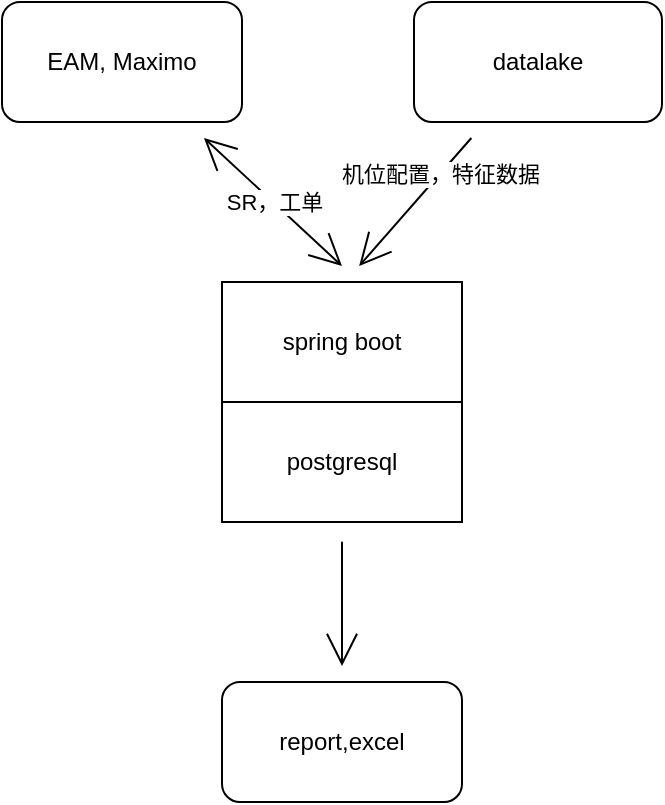 <mxfile version="15.3.5" type="github">
  <diagram id="i3flGWlADwd0WerrgBt4" name="第 1 页">
    <mxGraphModel dx="782" dy="436" grid="1" gridSize="10" guides="1" tooltips="1" connect="1" arrows="1" fold="1" page="1" pageScale="1" pageWidth="827" pageHeight="1169" math="0" shadow="0">
      <root>
        <mxCell id="0" />
        <mxCell id="1" parent="0" />
        <mxCell id="p8xZ4yX1uvpRLc3oljL4-3" value="" style="edgeStyle=none;curved=1;rounded=0;orthogonalLoop=1;jettySize=auto;html=1;endArrow=open;startSize=14;endSize=14;sourcePerimeterSpacing=8;targetPerimeterSpacing=8;" edge="1" parent="1" target="p8xZ4yX1uvpRLc3oljL4-2">
          <mxGeometry relative="1" as="geometry">
            <mxPoint x="410" y="332" as="sourcePoint" />
            <Array as="points">
              <mxPoint x="410" y="320" />
            </Array>
          </mxGeometry>
        </mxCell>
        <mxCell id="p8xZ4yX1uvpRLc3oljL4-5" value="SR，工单" style="edgeStyle=none;curved=1;rounded=0;orthogonalLoop=1;jettySize=auto;html=1;endArrow=open;startSize=14;endSize=14;sourcePerimeterSpacing=8;targetPerimeterSpacing=8;startArrow=open;startFill=0;" edge="1" parent="1" target="p8xZ4yX1uvpRLc3oljL4-4">
          <mxGeometry relative="1" as="geometry">
            <mxPoint x="410" y="192" as="sourcePoint" />
          </mxGeometry>
        </mxCell>
        <mxCell id="p8xZ4yX1uvpRLc3oljL4-2" value="report,excel" style="rounded=1;whiteSpace=wrap;html=1;hachureGap=4;pointerEvents=0;" vertex="1" parent="1">
          <mxGeometry x="350" y="400" width="120" height="60" as="geometry" />
        </mxCell>
        <mxCell id="p8xZ4yX1uvpRLc3oljL4-4" value="EAM, Maximo" style="rounded=1;whiteSpace=wrap;html=1;hachureGap=4;pointerEvents=0;" vertex="1" parent="1">
          <mxGeometry x="240" y="60" width="120" height="60" as="geometry" />
        </mxCell>
        <mxCell id="p8xZ4yX1uvpRLc3oljL4-9" value="postgresql" style="rounded=0;whiteSpace=wrap;html=1;hachureGap=4;pointerEvents=0;" vertex="1" parent="1">
          <mxGeometry x="350" y="260" width="120" height="60" as="geometry" />
        </mxCell>
        <mxCell id="p8xZ4yX1uvpRLc3oljL4-10" value="spring boot" style="rounded=0;whiteSpace=wrap;html=1;hachureGap=4;pointerEvents=0;" vertex="1" parent="1">
          <mxGeometry x="350" y="200" width="120" height="60" as="geometry" />
        </mxCell>
        <mxCell id="p8xZ4yX1uvpRLc3oljL4-12" value="" style="edgeStyle=none;curved=1;rounded=0;orthogonalLoop=1;jettySize=auto;html=1;startArrow=none;startFill=0;endArrow=open;startSize=14;endSize=14;sourcePerimeterSpacing=8;targetPerimeterSpacing=8;" edge="1" parent="1" source="p8xZ4yX1uvpRLc3oljL4-11">
          <mxGeometry relative="1" as="geometry">
            <mxPoint x="418.571" y="192" as="targetPoint" />
          </mxGeometry>
        </mxCell>
        <mxCell id="p8xZ4yX1uvpRLc3oljL4-13" value="机位配置，特征数据" style="edgeLabel;html=1;align=center;verticalAlign=middle;resizable=0;points=[];" vertex="1" connectable="0" parent="p8xZ4yX1uvpRLc3oljL4-12">
          <mxGeometry x="-0.431" relative="1" as="geometry">
            <mxPoint as="offset" />
          </mxGeometry>
        </mxCell>
        <mxCell id="p8xZ4yX1uvpRLc3oljL4-11" value="datalake" style="rounded=1;whiteSpace=wrap;html=1;hachureGap=4;pointerEvents=0;" vertex="1" parent="1">
          <mxGeometry x="446" y="60" width="124" height="60" as="geometry" />
        </mxCell>
      </root>
    </mxGraphModel>
  </diagram>
</mxfile>
